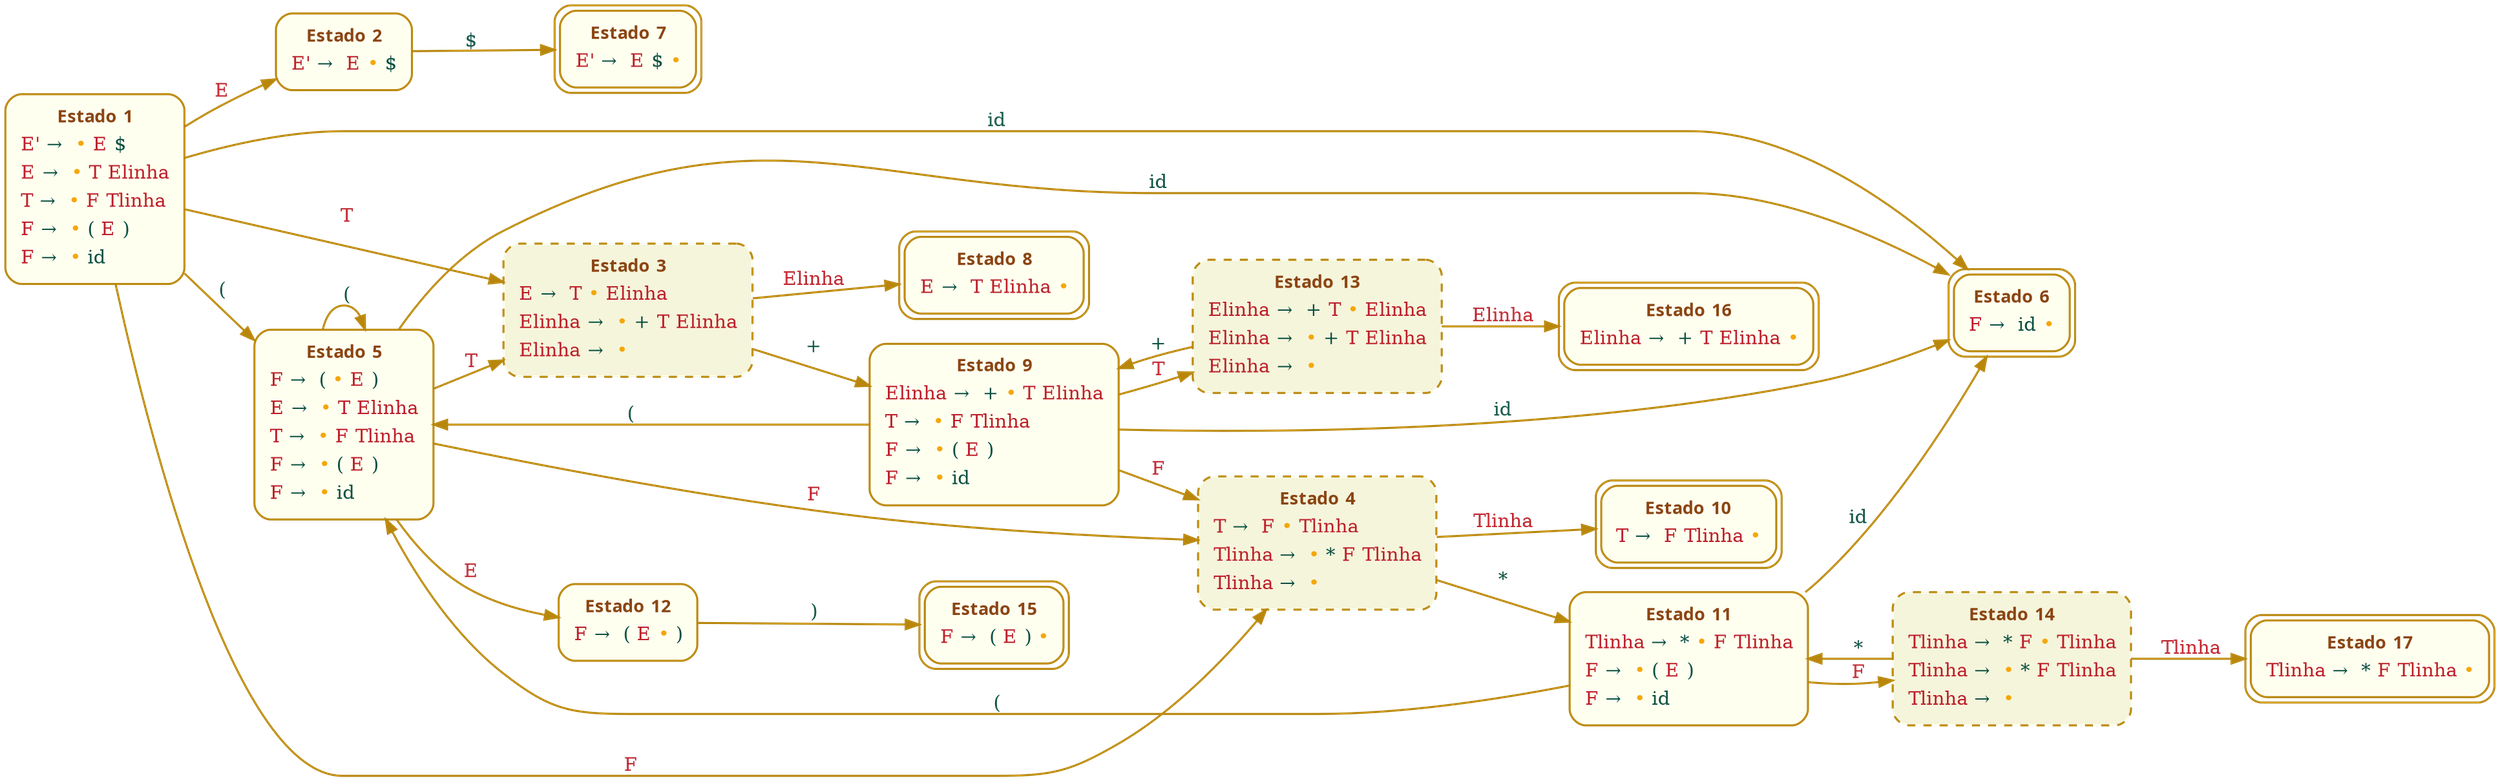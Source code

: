 digraph DFA { 
graph[size="auto" ratio="auto" margin=0.00 ordering="" rotate=0 color="steelblue" bgcolor="transparent" splines="spline" nodesep=0.25 ranksep=0.50 rankdir="LR" rank="same" ];

// SHIFT STATES: 6 
node[height=0.50 width=0.75 fixedsize=0 shape="rectangle" color="darkgoldenrod" fillcolor="ivory" style="filled,rounded" regular=0 peripheries=1 sides=4 orientation=0.00 distortion=0.00 skew=0.00 penwidth=1.50 margin=0.10 ];
state_1[id="state_1" label=<<TABLE BORDER="0">
  <TR><TD TITLE="state_1_title" id="state_1_title" BORDER="0" SIDES="B" href="#"><b><font color="#8B4513" face="Calibri" point-size="13.0">Estado </font><font color="#8B4513" face="Calibri" point-size="13.0">1</font></b></TD></TR>
  <TR><TD TITLE="state_1_item_1" id="state_1_item_1" ALIGN="LEFT" href="#"><font color="#BC1F29" face="Times-Roman" point-size="14.0">E' </font><font color="#0A5040" face="Times-Roman" point-size="14.0">→ </font><font color="#F5A70A" face="Times-Roman" point-size="14.0"> •</font><font color="#BC1F29" face="Times-Roman" point-size="14.0"> E</font><font color="#0A5040" face="Times-Roman" point-size="14.0"> $</font></TD></TR>
  <TR><TD TITLE="state_1_item_2" id="state_1_item_2" ALIGN="LEFT" href="#"><font color="#BC1F29" face="Times-Roman" point-size="14.0">E </font><font color="#0A5040" face="Times-Roman" point-size="14.0">→ </font><font color="#F5A70A" face="Times-Roman" point-size="14.0"> •</font><font color="#BC1F29" face="Times-Roman" point-size="14.0"> T</font><font color="#BC1F29" face="Times-Roman" point-size="14.0"> Elinha</font></TD></TR>
  <TR><TD TITLE="state_1_item_3" id="state_1_item_3" ALIGN="LEFT" href="#"><font color="#BC1F29" face="Times-Roman" point-size="14.0">T </font><font color="#0A5040" face="Times-Roman" point-size="14.0">→ </font><font color="#F5A70A" face="Times-Roman" point-size="14.0"> •</font><font color="#BC1F29" face="Times-Roman" point-size="14.0"> F</font><font color="#BC1F29" face="Times-Roman" point-size="14.0"> Tlinha</font></TD></TR>
  <TR><TD TITLE="state_1_item_4" id="state_1_item_4" ALIGN="LEFT" href="#"><font color="#BC1F29" face="Times-Roman" point-size="14.0">F </font><font color="#0A5040" face="Times-Roman" point-size="14.0">→ </font><font color="#F5A70A" face="Times-Roman" point-size="14.0"> •</font><font color="#0A5040" face="Times-Roman" point-size="14.0"> (</font><font color="#BC1F29" face="Times-Roman" point-size="14.0"> E</font><font color="#0A5040" face="Times-Roman" point-size="14.0"> )</font></TD></TR>
  <TR><TD TITLE="state_1_item_5" id="state_1_item_5" ALIGN="LEFT" href="#"><font color="#BC1F29" face="Times-Roman" point-size="14.0">F </font><font color="#0A5040" face="Times-Roman" point-size="14.0">→ </font><font color="#F5A70A" face="Times-Roman" point-size="14.0"> •</font><font color="#0A5040" face="Times-Roman" point-size="14.0"> id</font></TD></TR>
  </TABLE>>];
state_2[id="state_2" label=<<TABLE BORDER="0">
  <TR><TD TITLE="state_2_title" id="state_2_title" BORDER="0" SIDES="B" href="#"><b><font color="#8B4513" face="Calibri" point-size="13.0">Estado </font><font color="#8B4513" face="Calibri" point-size="13.0">2</font></b></TD></TR>
  <TR><TD TITLE="state_2_item_1" id="state_2_item_1" ALIGN="LEFT" href="#"><font color="#BC1F29" face="Times-Roman" point-size="14.0">E' </font><font color="#0A5040" face="Times-Roman" point-size="14.0">→ </font><font color="#BC1F29" face="Times-Roman" point-size="14.0"> E</font><font color="#F5A70A" face="Times-Roman" point-size="14.0"> •</font><font color="#0A5040" face="Times-Roman" point-size="14.0"> $</font></TD></TR>
  </TABLE>>];
state_5[id="state_5" label=<<TABLE BORDER="0">
  <TR><TD TITLE="state_5_title" id="state_5_title" BORDER="0" SIDES="B" href="#"><b><font color="#8B4513" face="Calibri" point-size="13.0">Estado </font><font color="#8B4513" face="Calibri" point-size="13.0">5</font></b></TD></TR>
  <TR><TD TITLE="state_5_item_1" id="state_5_item_1" ALIGN="LEFT" href="#"><font color="#BC1F29" face="Times-Roman" point-size="14.0">F </font><font color="#0A5040" face="Times-Roman" point-size="14.0">→ </font><font color="#0A5040" face="Times-Roman" point-size="14.0"> (</font><font color="#F5A70A" face="Times-Roman" point-size="14.0"> •</font><font color="#BC1F29" face="Times-Roman" point-size="14.0"> E</font><font color="#0A5040" face="Times-Roman" point-size="14.0"> )</font></TD></TR>
  <TR><TD TITLE="state_5_item_2" id="state_5_item_2" ALIGN="LEFT" href="#"><font color="#BC1F29" face="Times-Roman" point-size="14.0">E </font><font color="#0A5040" face="Times-Roman" point-size="14.0">→ </font><font color="#F5A70A" face="Times-Roman" point-size="14.0"> •</font><font color="#BC1F29" face="Times-Roman" point-size="14.0"> T</font><font color="#BC1F29" face="Times-Roman" point-size="14.0"> Elinha</font></TD></TR>
  <TR><TD TITLE="state_5_item_3" id="state_5_item_3" ALIGN="LEFT" href="#"><font color="#BC1F29" face="Times-Roman" point-size="14.0">T </font><font color="#0A5040" face="Times-Roman" point-size="14.0">→ </font><font color="#F5A70A" face="Times-Roman" point-size="14.0"> •</font><font color="#BC1F29" face="Times-Roman" point-size="14.0"> F</font><font color="#BC1F29" face="Times-Roman" point-size="14.0"> Tlinha</font></TD></TR>
  <TR><TD TITLE="state_5_item_4" id="state_5_item_4" ALIGN="LEFT" href="#"><font color="#BC1F29" face="Times-Roman" point-size="14.0">F </font><font color="#0A5040" face="Times-Roman" point-size="14.0">→ </font><font color="#F5A70A" face="Times-Roman" point-size="14.0"> •</font><font color="#0A5040" face="Times-Roman" point-size="14.0"> (</font><font color="#BC1F29" face="Times-Roman" point-size="14.0"> E</font><font color="#0A5040" face="Times-Roman" point-size="14.0"> )</font></TD></TR>
  <TR><TD TITLE="state_5_item_5" id="state_5_item_5" ALIGN="LEFT" href="#"><font color="#BC1F29" face="Times-Roman" point-size="14.0">F </font><font color="#0A5040" face="Times-Roman" point-size="14.0">→ </font><font color="#F5A70A" face="Times-Roman" point-size="14.0"> •</font><font color="#0A5040" face="Times-Roman" point-size="14.0"> id</font></TD></TR>
  </TABLE>>];
state_9[id="state_9" label=<<TABLE BORDER="0">
  <TR><TD TITLE="state_9_title" id="state_9_title" BORDER="0" SIDES="B" href="#"><b><font color="#8B4513" face="Calibri" point-size="13.0">Estado </font><font color="#8B4513" face="Calibri" point-size="13.0">9</font></b></TD></TR>
  <TR><TD TITLE="state_9_item_1" id="state_9_item_1" ALIGN="LEFT" href="#"><font color="#BC1F29" face="Times-Roman" point-size="14.0">Elinha </font><font color="#0A5040" face="Times-Roman" point-size="14.0">→ </font><font color="#0A5040" face="Times-Roman" point-size="14.0"> +</font><font color="#F5A70A" face="Times-Roman" point-size="14.0"> •</font><font color="#BC1F29" face="Times-Roman" point-size="14.0"> T</font><font color="#BC1F29" face="Times-Roman" point-size="14.0"> Elinha</font></TD></TR>
  <TR><TD TITLE="state_9_item_2" id="state_9_item_2" ALIGN="LEFT" href="#"><font color="#BC1F29" face="Times-Roman" point-size="14.0">T </font><font color="#0A5040" face="Times-Roman" point-size="14.0">→ </font><font color="#F5A70A" face="Times-Roman" point-size="14.0"> •</font><font color="#BC1F29" face="Times-Roman" point-size="14.0"> F</font><font color="#BC1F29" face="Times-Roman" point-size="14.0"> Tlinha</font></TD></TR>
  <TR><TD TITLE="state_9_item_3" id="state_9_item_3" ALIGN="LEFT" href="#"><font color="#BC1F29" face="Times-Roman" point-size="14.0">F </font><font color="#0A5040" face="Times-Roman" point-size="14.0">→ </font><font color="#F5A70A" face="Times-Roman" point-size="14.0"> •</font><font color="#0A5040" face="Times-Roman" point-size="14.0"> (</font><font color="#BC1F29" face="Times-Roman" point-size="14.0"> E</font><font color="#0A5040" face="Times-Roman" point-size="14.0"> )</font></TD></TR>
  <TR><TD TITLE="state_9_item_4" id="state_9_item_4" ALIGN="LEFT" href="#"><font color="#BC1F29" face="Times-Roman" point-size="14.0">F </font><font color="#0A5040" face="Times-Roman" point-size="14.0">→ </font><font color="#F5A70A" face="Times-Roman" point-size="14.0"> •</font><font color="#0A5040" face="Times-Roman" point-size="14.0"> id</font></TD></TR>
  </TABLE>>];
state_11[id="state_11" label=<<TABLE BORDER="0">
  <TR><TD TITLE="state_11_title" id="state_11_title" BORDER="0" SIDES="B" href="#"><b><font color="#8B4513" face="Calibri" point-size="13.0">Estado </font><font color="#8B4513" face="Calibri" point-size="13.0">11</font></b></TD></TR>
  <TR><TD TITLE="state_11_item_1" id="state_11_item_1" ALIGN="LEFT" href="#"><font color="#BC1F29" face="Times-Roman" point-size="14.0">Tlinha </font><font color="#0A5040" face="Times-Roman" point-size="14.0">→ </font><font color="#0A5040" face="Times-Roman" point-size="14.0"> *</font><font color="#F5A70A" face="Times-Roman" point-size="14.0"> •</font><font color="#BC1F29" face="Times-Roman" point-size="14.0"> F</font><font color="#BC1F29" face="Times-Roman" point-size="14.0"> Tlinha</font></TD></TR>
  <TR><TD TITLE="state_11_item_2" id="state_11_item_2" ALIGN="LEFT" href="#"><font color="#BC1F29" face="Times-Roman" point-size="14.0">F </font><font color="#0A5040" face="Times-Roman" point-size="14.0">→ </font><font color="#F5A70A" face="Times-Roman" point-size="14.0"> •</font><font color="#0A5040" face="Times-Roman" point-size="14.0"> (</font><font color="#BC1F29" face="Times-Roman" point-size="14.0"> E</font><font color="#0A5040" face="Times-Roman" point-size="14.0"> )</font></TD></TR>
  <TR><TD TITLE="state_11_item_3" id="state_11_item_3" ALIGN="LEFT" href="#"><font color="#BC1F29" face="Times-Roman" point-size="14.0">F </font><font color="#0A5040" face="Times-Roman" point-size="14.0">→ </font><font color="#F5A70A" face="Times-Roman" point-size="14.0"> •</font><font color="#0A5040" face="Times-Roman" point-size="14.0"> id</font></TD></TR>
  </TABLE>>];
state_12[id="state_12" label=<<TABLE BORDER="0">
  <TR><TD TITLE="state_12_title" id="state_12_title" BORDER="0" SIDES="B" href="#"><b><font color="#8B4513" face="Calibri" point-size="13.0">Estado </font><font color="#8B4513" face="Calibri" point-size="13.0">12</font></b></TD></TR>
  <TR><TD TITLE="state_12_item_1" id="state_12_item_1" ALIGN="LEFT" href="#"><font color="#BC1F29" face="Times-Roman" point-size="14.0">F </font><font color="#0A5040" face="Times-Roman" point-size="14.0">→ </font><font color="#0A5040" face="Times-Roman" point-size="14.0"> (</font><font color="#BC1F29" face="Times-Roman" point-size="14.0"> E</font><font color="#F5A70A" face="Times-Roman" point-size="14.0"> •</font><font color="#0A5040" face="Times-Roman" point-size="14.0"> )</font></TD></TR>
  </TABLE>>];

// REDUCTION STATES: 7 
node[height=0.50 width=0.75 fixedsize=0 shape="rectangle" color="darkgoldenrod" fillcolor="ivory" style="filled,rounded" regular=0 peripheries=2 sides=4 orientation=0.00 distortion=0.00 skew=0.00 penwidth=1.50 margin=0.10 ];
state_6[id="state_6" label=<<TABLE BORDER="0">
  <TR><TD TITLE="state_6_title" id="state_6_title" BORDER="0" SIDES="B" href="#"><b><font color="#8B4513" face="Calibri" point-size="13.0">Estado </font><font color="#8B4513" face="Calibri" point-size="13.0">6</font></b></TD></TR>
  <TR><TD TITLE="state_6_item_1" id="state_6_item_1" ALIGN="LEFT" href="#"><font color="#BC1F29" face="Times-Roman" point-size="14.0">F </font><font color="#0A5040" face="Times-Roman" point-size="14.0">→ </font><font color="#0A5040" face="Times-Roman" point-size="14.0"> id</font><font color="#F5A70A" face="Times-Roman" point-size="14.0"> •</font></TD></TR>
  </TABLE>>];
state_7[id="state_7" label=<<TABLE BORDER="0">
  <TR><TD TITLE="state_7_title" id="state_7_title" BORDER="0" SIDES="B" href="#"><b><font color="#8B4513" face="Calibri" point-size="13.0">Estado </font><font color="#8B4513" face="Calibri" point-size="13.0">7</font></b></TD></TR>
  <TR><TD TITLE="state_7_item_1" id="state_7_item_1" ALIGN="LEFT" href="#"><font color="#BC1F29" face="Times-Roman" point-size="14.0">E' </font><font color="#0A5040" face="Times-Roman" point-size="14.0">→ </font><font color="#BC1F29" face="Times-Roman" point-size="14.0"> E</font><font color="#0A5040" face="Times-Roman" point-size="14.0"> $</font><font color="#F5A70A" face="Times-Roman" point-size="14.0"> •</font></TD></TR>
  </TABLE>>];
state_8[id="state_8" label=<<TABLE BORDER="0">
  <TR><TD TITLE="state_8_title" id="state_8_title" BORDER="0" SIDES="B" href="#"><b><font color="#8B4513" face="Calibri" point-size="13.0">Estado </font><font color="#8B4513" face="Calibri" point-size="13.0">8</font></b></TD></TR>
  <TR><TD TITLE="state_8_item_1" id="state_8_item_1" ALIGN="LEFT" href="#"><font color="#BC1F29" face="Times-Roman" point-size="14.0">E </font><font color="#0A5040" face="Times-Roman" point-size="14.0">→ </font><font color="#BC1F29" face="Times-Roman" point-size="14.0"> T</font><font color="#BC1F29" face="Times-Roman" point-size="14.0"> Elinha</font><font color="#F5A70A" face="Times-Roman" point-size="14.0"> •</font></TD></TR>
  </TABLE>>];
state_10[id="state_10" label=<<TABLE BORDER="0">
  <TR><TD TITLE="state_10_title" id="state_10_title" BORDER="0" SIDES="B" href="#"><b><font color="#8B4513" face="Calibri" point-size="13.0">Estado </font><font color="#8B4513" face="Calibri" point-size="13.0">10</font></b></TD></TR>
  <TR><TD TITLE="state_10_item_1" id="state_10_item_1" ALIGN="LEFT" href="#"><font color="#BC1F29" face="Times-Roman" point-size="14.0">T </font><font color="#0A5040" face="Times-Roman" point-size="14.0">→ </font><font color="#BC1F29" face="Times-Roman" point-size="14.0"> F</font><font color="#BC1F29" face="Times-Roman" point-size="14.0"> Tlinha</font><font color="#F5A70A" face="Times-Roman" point-size="14.0"> •</font></TD></TR>
  </TABLE>>];
state_15[id="state_15" label=<<TABLE BORDER="0">
  <TR><TD TITLE="state_15_title" id="state_15_title" BORDER="0" SIDES="B" href="#"><b><font color="#8B4513" face="Calibri" point-size="13.0">Estado </font><font color="#8B4513" face="Calibri" point-size="13.0">15</font></b></TD></TR>
  <TR><TD TITLE="state_15_item_1" id="state_15_item_1" ALIGN="LEFT" href="#"><font color="#BC1F29" face="Times-Roman" point-size="14.0">F </font><font color="#0A5040" face="Times-Roman" point-size="14.0">→ </font><font color="#0A5040" face="Times-Roman" point-size="14.0"> (</font><font color="#BC1F29" face="Times-Roman" point-size="14.0"> E</font><font color="#0A5040" face="Times-Roman" point-size="14.0"> )</font><font color="#F5A70A" face="Times-Roman" point-size="14.0"> •</font></TD></TR>
  </TABLE>>];
state_16[id="state_16" label=<<TABLE BORDER="0">
  <TR><TD TITLE="state_16_title" id="state_16_title" BORDER="0" SIDES="B" href="#"><b><font color="#8B4513" face="Calibri" point-size="13.0">Estado </font><font color="#8B4513" face="Calibri" point-size="13.0">16</font></b></TD></TR>
  <TR><TD TITLE="state_16_item_1" id="state_16_item_1" ALIGN="LEFT" href="#"><font color="#BC1F29" face="Times-Roman" point-size="14.0">Elinha </font><font color="#0A5040" face="Times-Roman" point-size="14.0">→ </font><font color="#0A5040" face="Times-Roman" point-size="14.0"> +</font><font color="#BC1F29" face="Times-Roman" point-size="14.0"> T</font><font color="#BC1F29" face="Times-Roman" point-size="14.0"> Elinha</font><font color="#F5A70A" face="Times-Roman" point-size="14.0"> •</font></TD></TR>
  </TABLE>>];
state_17[id="state_17" label=<<TABLE BORDER="0">
  <TR><TD TITLE="state_17_title" id="state_17_title" BORDER="0" SIDES="B" href="#"><b><font color="#8B4513" face="Calibri" point-size="13.0">Estado </font><font color="#8B4513" face="Calibri" point-size="13.0">17</font></b></TD></TR>
  <TR><TD TITLE="state_17_item_1" id="state_17_item_1" ALIGN="LEFT" href="#"><font color="#BC1F29" face="Times-Roman" point-size="14.0">Tlinha </font><font color="#0A5040" face="Times-Roman" point-size="14.0">→ </font><font color="#0A5040" face="Times-Roman" point-size="14.0"> *</font><font color="#BC1F29" face="Times-Roman" point-size="14.0"> F</font><font color="#BC1F29" face="Times-Roman" point-size="14.0"> Tlinha</font><font color="#F5A70A" face="Times-Roman" point-size="14.0"> •</font></TD></TR>
  </TABLE>>];

// STATES WHITH CONFLICTS 
node[height=0.50 width=0.75 fixedsize=0 shape="rectangle" color="darkgoldenrod" fillcolor="beige" style="filled,rounded,dashed" regular=0 peripheries=1 sides=4 orientation=0.00 distortion=0.00 skew=0.00 penwidth=1.50 margin=0.10 ];

// SHIFT-REDUCE CONFLICTS: 4 
state_3[id="state_3" label=<<TABLE BORDER="0">
  <TR><TD TITLE="state_3_title" id="state_3_title" BORDER="0" SIDES="B" href="#"><b><font color="#8B4513" face="Calibri" point-size="13.0">Estado </font><font color="#8B4513" face="Calibri" point-size="13.0">3</font></b></TD></TR>
  <TR><TD TITLE="state_3_item_1" id="state_3_item_1" ALIGN="LEFT" href="#"><font color="#BC1F29" face="Times-Roman" point-size="14.0">E </font><font color="#0A5040" face="Times-Roman" point-size="14.0">→ </font><font color="#BC1F29" face="Times-Roman" point-size="14.0"> T</font><font color="#F5A70A" face="Times-Roman" point-size="14.0"> •</font><font color="#BC1F29" face="Times-Roman" point-size="14.0"> Elinha</font></TD></TR>
  <TR><TD TITLE="state_3_item_2" id="state_3_item_2" ALIGN="LEFT" href="#"><font color="#BC1F29" face="Times-Roman" point-size="14.0">Elinha </font><font color="#0A5040" face="Times-Roman" point-size="14.0">→ </font><font color="#F5A70A" face="Times-Roman" point-size="14.0"> •</font><font color="#0A5040" face="Times-Roman" point-size="14.0"> +</font><font color="#BC1F29" face="Times-Roman" point-size="14.0"> T</font><font color="#BC1F29" face="Times-Roman" point-size="14.0"> Elinha</font></TD></TR>
  <TR><TD TITLE="state_3_item_3" id="state_3_item_3" ALIGN="LEFT" href="#"><font color="#BC1F29" face="Times-Roman" point-size="14.0">Elinha </font><font color="#0A5040" face="Times-Roman" point-size="14.0">→ </font><font color="#F5A70A" face="Times-Roman" point-size="14.0"> •</font></TD></TR>
  </TABLE>>];
state_4[id="state_4" label=<<TABLE BORDER="0">
  <TR><TD TITLE="state_4_title" id="state_4_title" BORDER="0" SIDES="B" href="#"><b><font color="#8B4513" face="Calibri" point-size="13.0">Estado </font><font color="#8B4513" face="Calibri" point-size="13.0">4</font></b></TD></TR>
  <TR><TD TITLE="state_4_item_1" id="state_4_item_1" ALIGN="LEFT" href="#"><font color="#BC1F29" face="Times-Roman" point-size="14.0">T </font><font color="#0A5040" face="Times-Roman" point-size="14.0">→ </font><font color="#BC1F29" face="Times-Roman" point-size="14.0"> F</font><font color="#F5A70A" face="Times-Roman" point-size="14.0"> •</font><font color="#BC1F29" face="Times-Roman" point-size="14.0"> Tlinha</font></TD></TR>
  <TR><TD TITLE="state_4_item_2" id="state_4_item_2" ALIGN="LEFT" href="#"><font color="#BC1F29" face="Times-Roman" point-size="14.0">Tlinha </font><font color="#0A5040" face="Times-Roman" point-size="14.0">→ </font><font color="#F5A70A" face="Times-Roman" point-size="14.0"> •</font><font color="#0A5040" face="Times-Roman" point-size="14.0"> *</font><font color="#BC1F29" face="Times-Roman" point-size="14.0"> F</font><font color="#BC1F29" face="Times-Roman" point-size="14.0"> Tlinha</font></TD></TR>
  <TR><TD TITLE="state_4_item_3" id="state_4_item_3" ALIGN="LEFT" href="#"><font color="#BC1F29" face="Times-Roman" point-size="14.0">Tlinha </font><font color="#0A5040" face="Times-Roman" point-size="14.0">→ </font><font color="#F5A70A" face="Times-Roman" point-size="14.0"> •</font></TD></TR>
  </TABLE>>];
state_13[id="state_13" label=<<TABLE BORDER="0">
  <TR><TD TITLE="state_13_title" id="state_13_title" BORDER="0" SIDES="B" href="#"><b><font color="#8B4513" face="Calibri" point-size="13.0">Estado </font><font color="#8B4513" face="Calibri" point-size="13.0">13</font></b></TD></TR>
  <TR><TD TITLE="state_13_item_1" id="state_13_item_1" ALIGN="LEFT" href="#"><font color="#BC1F29" face="Times-Roman" point-size="14.0">Elinha </font><font color="#0A5040" face="Times-Roman" point-size="14.0">→ </font><font color="#0A5040" face="Times-Roman" point-size="14.0"> +</font><font color="#BC1F29" face="Times-Roman" point-size="14.0"> T</font><font color="#F5A70A" face="Times-Roman" point-size="14.0"> •</font><font color="#BC1F29" face="Times-Roman" point-size="14.0"> Elinha</font></TD></TR>
  <TR><TD TITLE="state_13_item_2" id="state_13_item_2" ALIGN="LEFT" href="#"><font color="#BC1F29" face="Times-Roman" point-size="14.0">Elinha </font><font color="#0A5040" face="Times-Roman" point-size="14.0">→ </font><font color="#F5A70A" face="Times-Roman" point-size="14.0"> •</font><font color="#0A5040" face="Times-Roman" point-size="14.0"> +</font><font color="#BC1F29" face="Times-Roman" point-size="14.0"> T</font><font color="#BC1F29" face="Times-Roman" point-size="14.0"> Elinha</font></TD></TR>
  <TR><TD TITLE="state_13_item_3" id="state_13_item_3" ALIGN="LEFT" href="#"><font color="#BC1F29" face="Times-Roman" point-size="14.0">Elinha </font><font color="#0A5040" face="Times-Roman" point-size="14.0">→ </font><font color="#F5A70A" face="Times-Roman" point-size="14.0"> •</font></TD></TR>
  </TABLE>>];
state_14[id="state_14" label=<<TABLE BORDER="0">
  <TR><TD TITLE="state_14_title" id="state_14_title" BORDER="0" SIDES="B" href="#"><b><font color="#8B4513" face="Calibri" point-size="13.0">Estado </font><font color="#8B4513" face="Calibri" point-size="13.0">14</font></b></TD></TR>
  <TR><TD TITLE="state_14_item_1" id="state_14_item_1" ALIGN="LEFT" href="#"><font color="#BC1F29" face="Times-Roman" point-size="14.0">Tlinha </font><font color="#0A5040" face="Times-Roman" point-size="14.0">→ </font><font color="#0A5040" face="Times-Roman" point-size="14.0"> *</font><font color="#BC1F29" face="Times-Roman" point-size="14.0"> F</font><font color="#F5A70A" face="Times-Roman" point-size="14.0"> •</font><font color="#BC1F29" face="Times-Roman" point-size="14.0"> Tlinha</font></TD></TR>
  <TR><TD TITLE="state_14_item_2" id="state_14_item_2" ALIGN="LEFT" href="#"><font color="#BC1F29" face="Times-Roman" point-size="14.0">Tlinha </font><font color="#0A5040" face="Times-Roman" point-size="14.0">→ </font><font color="#F5A70A" face="Times-Roman" point-size="14.0"> •</font><font color="#0A5040" face="Times-Roman" point-size="14.0"> *</font><font color="#BC1F29" face="Times-Roman" point-size="14.0"> F</font><font color="#BC1F29" face="Times-Roman" point-size="14.0"> Tlinha</font></TD></TR>
  <TR><TD TITLE="state_14_item_3" id="state_14_item_3" ALIGN="LEFT" href="#"><font color="#BC1F29" face="Times-Roman" point-size="14.0">Tlinha </font><font color="#0A5040" face="Times-Roman" point-size="14.0">→ </font><font color="#F5A70A" face="Times-Roman" point-size="14.0"> •</font></TD></TR>
  </TABLE>>];

// REDUCE-REDUCE CONFLICTS: 0 

// SHIFT-REDUCE-REDUCE CONFLICTS: 0 

// TRANSITIONS: 27 
edge[weight=1.00 style="" color="darkgoldenrod" dir="forward" tailclip=1 headclip=1 arrowhead="normal" arrowtail="normal" arrowsize=1.00 labeldistance=1.00 decorate=0 constraint=1 minlen=1 penwidth=1.50 ];
state_1->state_2 [id="trans_1" label=<<font color="#BC1F29" face="Times-Roman" point-size="14.0"> E</font>>];
state_1->state_3 [id="trans_2" label=<<font color="#BC1F29" face="Times-Roman" point-size="14.0"> T</font>>];
state_1->state_4 [id="trans_3" label=<<font color="#BC1F29" face="Times-Roman" point-size="14.0"> F</font>>];
state_1->state_5 [id="trans_4" label=<<font color="#0A5040" face="Times-Roman" point-size="14.0"> (</font>>];
state_1->state_6 [id="trans_5" label=<<font color="#0A5040" face="Times-Roman" point-size="14.0"> id</font>>];
state_2->state_7 [id="trans_6" label=<<font color="#0A5040" face="Times-Roman" point-size="14.0"> $</font>>];
state_3->state_8 [id="trans_7" label=<<font color="#BC1F29" face="Times-Roman" point-size="14.0"> Elinha</font>>];
state_3->state_9 [id="trans_8" label=<<font color="#0A5040" face="Times-Roman" point-size="14.0"> +</font>>];
state_4->state_10 [id="trans_9" label=<<font color="#BC1F29" face="Times-Roman" point-size="14.0"> Tlinha</font>>];
state_4->state_11 [id="trans_10" label=<<font color="#0A5040" face="Times-Roman" point-size="14.0"> *</font>>];
state_5->state_12 [id="trans_11" label=<<font color="#BC1F29" face="Times-Roman" point-size="14.0"> E</font>>];
state_5->state_3 [id="trans_12" label=<<font color="#BC1F29" face="Times-Roman" point-size="14.0"> T</font>>];
state_5->state_4 [id="trans_13" label=<<font color="#BC1F29" face="Times-Roman" point-size="14.0"> F</font>>];
state_5->state_5 [id="trans_14" label=<<font color="#0A5040" face="Times-Roman" point-size="14.0"> (</font>>];
state_5->state_6 [id="trans_15" label=<<font color="#0A5040" face="Times-Roman" point-size="14.0"> id</font>>];
state_9->state_13 [id="trans_16" label=<<font color="#BC1F29" face="Times-Roman" point-size="14.0"> T</font>>];
state_9->state_4 [id="trans_17" label=<<font color="#BC1F29" face="Times-Roman" point-size="14.0"> F</font>>];
state_9->state_5 [id="trans_18" label=<<font color="#0A5040" face="Times-Roman" point-size="14.0"> (</font>>];
state_9->state_6 [id="trans_19" label=<<font color="#0A5040" face="Times-Roman" point-size="14.0"> id</font>>];
state_11->state_14 [id="trans_20" label=<<font color="#BC1F29" face="Times-Roman" point-size="14.0"> F</font>>];
state_11->state_5 [id="trans_21" label=<<font color="#0A5040" face="Times-Roman" point-size="14.0"> (</font>>];
state_11->state_6 [id="trans_22" label=<<font color="#0A5040" face="Times-Roman" point-size="14.0"> id</font>>];
state_12->state_15 [id="trans_23" label=<<font color="#0A5040" face="Times-Roman" point-size="14.0"> )</font>>];
state_13->state_16 [id="trans_24" label=<<font color="#BC1F29" face="Times-Roman" point-size="14.0"> Elinha</font>>];
state_13->state_9 [id="trans_25" label=<<font color="#0A5040" face="Times-Roman" point-size="14.0"> +</font>>];
state_14->state_17 [id="trans_26" label=<<font color="#BC1F29" face="Times-Roman" point-size="14.0"> Tlinha</font>>];
state_14->state_11 [id="trans_27" label=<<font color="#0A5040" face="Times-Roman" point-size="14.0"> *</font>>];
} 
